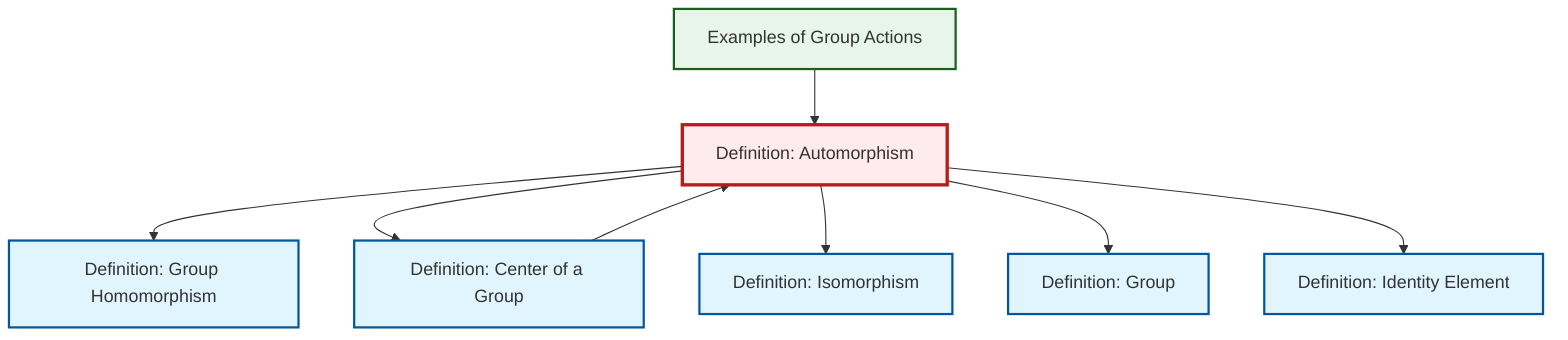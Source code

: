 graph TD
    classDef definition fill:#e1f5fe,stroke:#01579b,stroke-width:2px
    classDef theorem fill:#f3e5f5,stroke:#4a148c,stroke-width:2px
    classDef axiom fill:#fff3e0,stroke:#e65100,stroke-width:2px
    classDef example fill:#e8f5e9,stroke:#1b5e20,stroke-width:2px
    classDef current fill:#ffebee,stroke:#b71c1c,stroke-width:3px
    def-automorphism["Definition: Automorphism"]:::definition
    def-center-of-group["Definition: Center of a Group"]:::definition
    def-identity-element["Definition: Identity Element"]:::definition
    def-homomorphism["Definition: Group Homomorphism"]:::definition
    ex-group-action-examples["Examples of Group Actions"]:::example
    def-group["Definition: Group"]:::definition
    def-isomorphism["Definition: Isomorphism"]:::definition
    def-automorphism --> def-homomorphism
    def-automorphism --> def-center-of-group
    def-automorphism --> def-isomorphism
    ex-group-action-examples --> def-automorphism
    def-automorphism --> def-group
    def-center-of-group --> def-automorphism
    def-automorphism --> def-identity-element
    class def-automorphism current